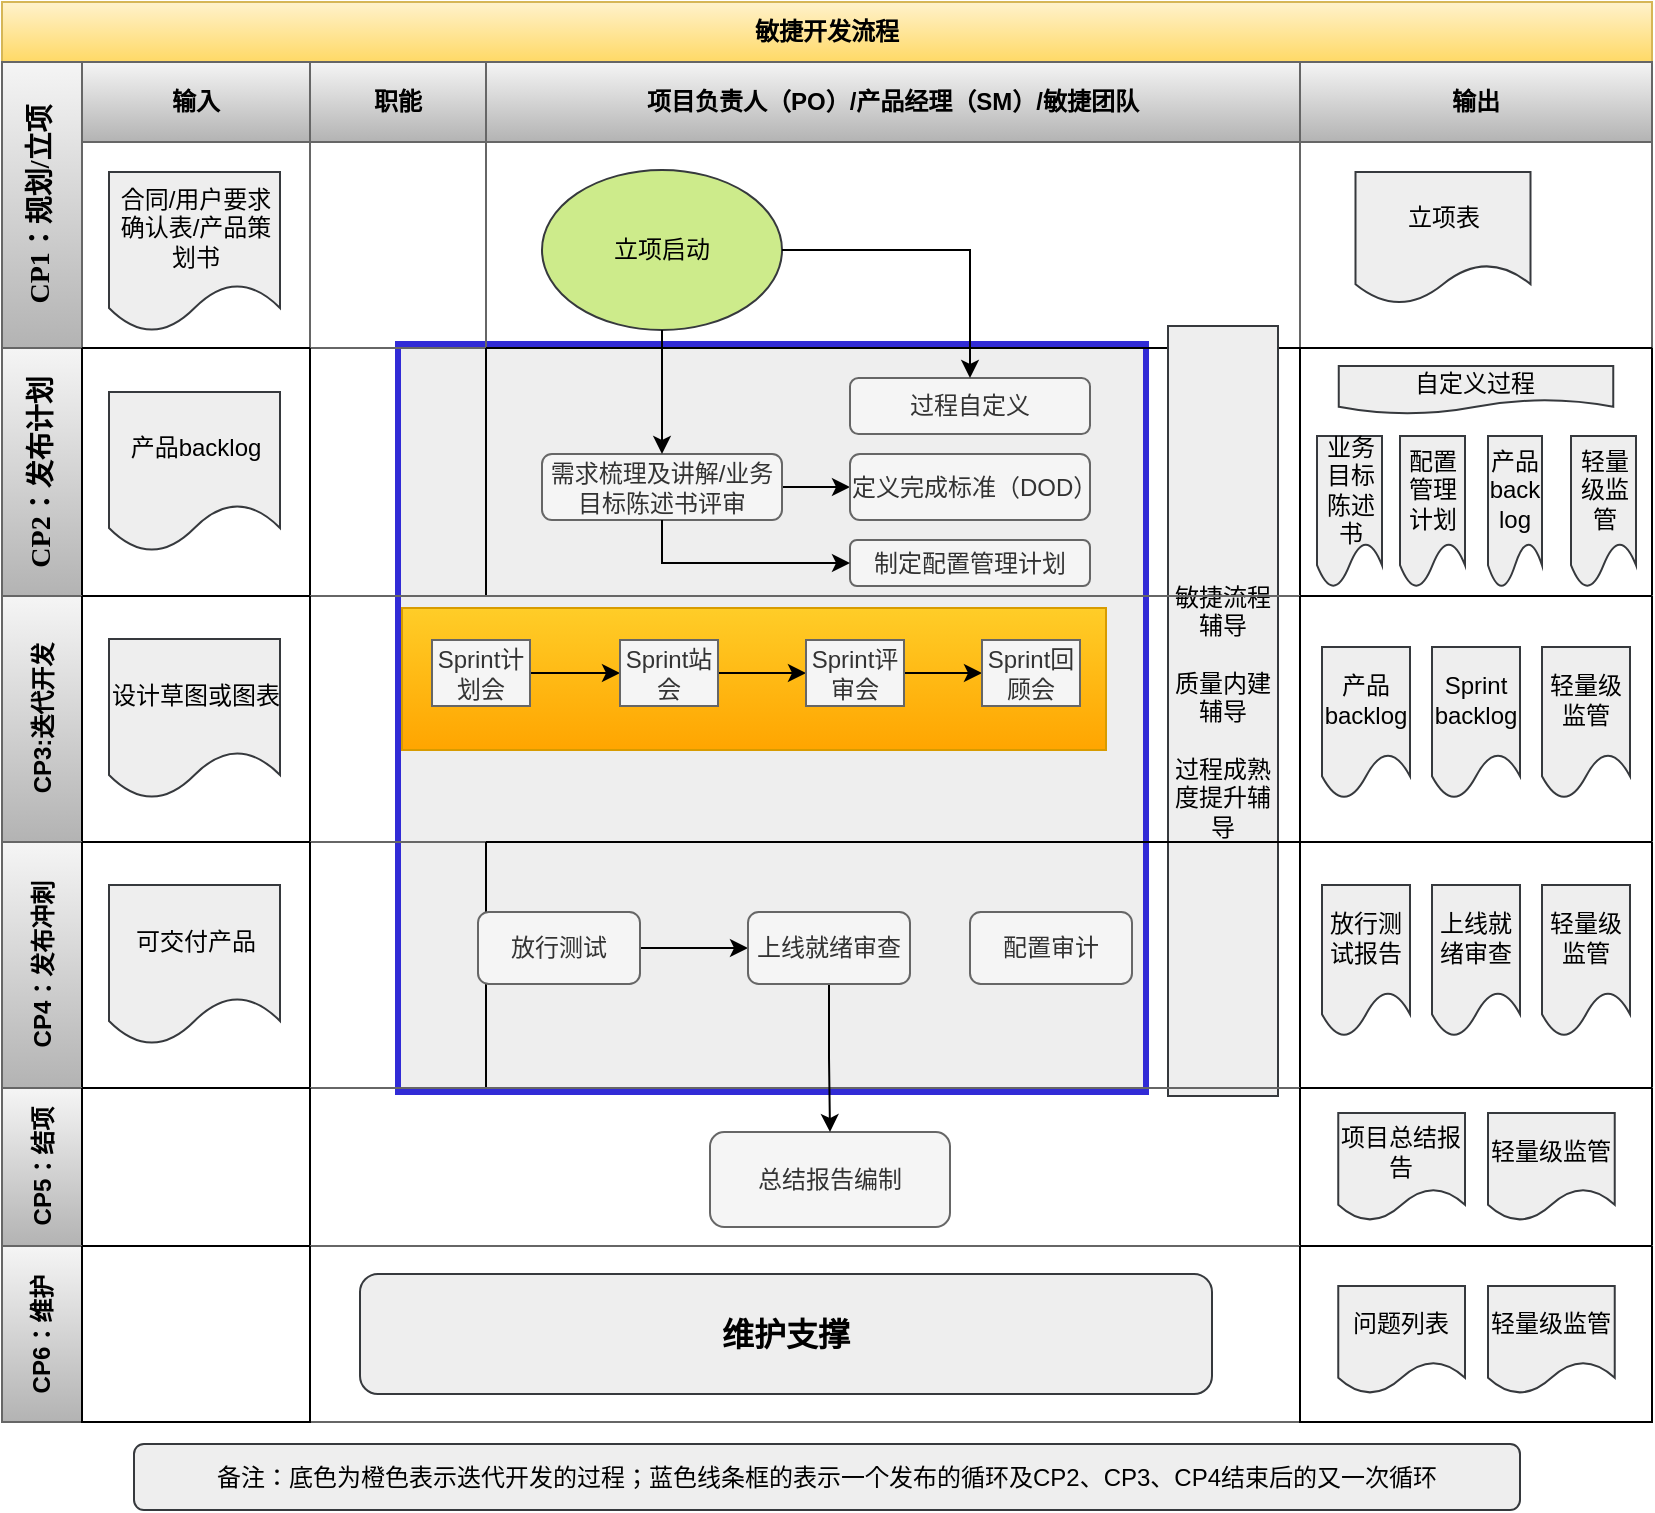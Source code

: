 <mxfile version="14.2.7" type="github">
  <diagram id="xMsZwE5U7lx6iym2p2ss" name="Page-1">
    <mxGraphModel dx="1038" dy="556" grid="1" gridSize="11" guides="1" tooltips="1" connect="1" arrows="1" fold="1" page="1" pageScale="1" pageWidth="827" pageHeight="1169" math="0" shadow="0">
      <root>
        <mxCell id="0" />
        <mxCell id="1" parent="0" />
        <mxCell id="d9clo69hiW4yOXyT_c3d-487" value="" style="rounded=0;whiteSpace=wrap;html=1;shadow=0;fillColor=#eeeeee;strokeWidth=3;strokeColor=#312BD6;" vertex="1" parent="1">
          <mxGeometry x="198" y="253" width="374" height="374" as="geometry" />
        </mxCell>
        <mxCell id="d9clo69hiW4yOXyT_c3d-7" value="敏捷开发流程" style="shape=table;childLayout=tableLayout;rowLines=0;columnLines=0;startSize=30;html=1;whiteSpace=wrap;collapsible=0;recursiveResize=0;expand=0;pointerEvents=0;fontStyle=1;align=center;strokeColor=#d6b656;gradientColor=#ffd966;fillColor=#fff2cc;" vertex="1" parent="1">
          <mxGeometry y="82" width="825" height="710" as="geometry" />
        </mxCell>
        <mxCell id="d9clo69hiW4yOXyT_c3d-8" value="&lt;font style=&quot;font-size: 14px&quot; face=&quot;Times New Roman&quot;&gt;CP1：规划/立项&lt;/font&gt;" style="swimlane;horizontal=0;points=[[0,0.5],[1,0.5]];portConstraint=eastwest;startSize=40;html=1;whiteSpace=wrap;collapsible=0;recursiveResize=0;expand=0;pointerEvents=0;fontStyle=1;gradientColor=#b3b3b3;fillColor=#f5f5f5;strokeColor=#666666;" vertex="1" parent="d9clo69hiW4yOXyT_c3d-7">
          <mxGeometry y="30" width="825" height="143" as="geometry" />
        </mxCell>
        <mxCell id="d9clo69hiW4yOXyT_c3d-9" value="输入" style="swimlane;connectable=0;startSize=40;html=1;whiteSpace=wrap;collapsible=0;recursiveResize=0;expand=0;pointerEvents=0;gradientColor=#b3b3b3;fillColor=#f5f5f5;strokeColor=#666666;" vertex="1" parent="d9clo69hiW4yOXyT_c3d-8">
          <mxGeometry x="40" width="114" height="143" as="geometry" />
        </mxCell>
        <mxCell id="d9clo69hiW4yOXyT_c3d-470" value="合同/用户要求确认表/产品策划书" style="shape=document;whiteSpace=wrap;html=1;boundedLbl=1;fillColor=#eeeeee;strokeColor=#36393d;" vertex="1" parent="d9clo69hiW4yOXyT_c3d-9">
          <mxGeometry x="13.5" y="55" width="85.5" height="80" as="geometry" />
        </mxCell>
        <mxCell id="d9clo69hiW4yOXyT_c3d-10" value="职能" style="swimlane;connectable=0;startSize=40;html=1;whiteSpace=wrap;collapsible=0;recursiveResize=0;expand=0;pointerEvents=0;gradientColor=#b3b3b3;fillColor=#f5f5f5;strokeColor=#666666;" vertex="1" parent="d9clo69hiW4yOXyT_c3d-8">
          <mxGeometry x="154" width="88" height="143" as="geometry" />
        </mxCell>
        <mxCell id="d9clo69hiW4yOXyT_c3d-11" value="项目负责人（PO）/产品经理（SM）/敏捷团队" style="swimlane;connectable=0;startSize=40;html=1;whiteSpace=wrap;collapsible=0;recursiveResize=0;expand=0;pointerEvents=0;gradientColor=#b3b3b3;fillColor=#f5f5f5;strokeColor=#666666;" vertex="1" parent="d9clo69hiW4yOXyT_c3d-8">
          <mxGeometry x="242" width="407" height="143" as="geometry" />
        </mxCell>
        <mxCell id="d9clo69hiW4yOXyT_c3d-475" value="立项启动" style="ellipse;whiteSpace=wrap;html=1;fillColor=#cdeb8b;strokeColor=#36393d;" vertex="1" parent="d9clo69hiW4yOXyT_c3d-11">
          <mxGeometry x="28" y="54" width="120" height="80" as="geometry" />
        </mxCell>
        <mxCell id="d9clo69hiW4yOXyT_c3d-446" value="输出" style="swimlane;connectable=0;startSize=40;html=1;whiteSpace=wrap;collapsible=0;recursiveResize=0;expand=0;pointerEvents=0;gradientColor=#b3b3b3;fillColor=#f5f5f5;strokeColor=#666666;" vertex="1" parent="d9clo69hiW4yOXyT_c3d-8">
          <mxGeometry x="649" width="176" height="143" as="geometry" />
        </mxCell>
        <mxCell id="d9clo69hiW4yOXyT_c3d-507" value="立项表" style="shape=document;whiteSpace=wrap;html=1;boundedLbl=1;fillColor=#eeeeee;strokeColor=#36393d;" vertex="1" parent="d9clo69hiW4yOXyT_c3d-446">
          <mxGeometry x="27.75" y="55" width="87.5" height="66" as="geometry" />
        </mxCell>
        <mxCell id="d9clo69hiW4yOXyT_c3d-12" value="&lt;font face=&quot;Times New Roman&quot; style=&quot;font-size: 14px&quot;&gt;CP2：发布计划&lt;/font&gt;" style="swimlane;horizontal=0;points=[[0,0.5],[1,0.5]];portConstraint=eastwest;startSize=40;html=1;whiteSpace=wrap;collapsible=0;recursiveResize=0;expand=0;pointerEvents=0;gradientColor=#b3b3b3;fillColor=#f5f5f5;strokeColor=#666666;" vertex="1" parent="d9clo69hiW4yOXyT_c3d-7">
          <mxGeometry y="173" width="825" height="124" as="geometry" />
        </mxCell>
        <mxCell id="d9clo69hiW4yOXyT_c3d-13" value="" style="swimlane;connectable=0;startSize=0;html=1;whiteSpace=wrap;collapsible=0;recursiveResize=0;expand=0;pointerEvents=0;" vertex="1" parent="d9clo69hiW4yOXyT_c3d-12">
          <mxGeometry x="40" width="114" height="124" as="geometry" />
        </mxCell>
        <mxCell id="d9clo69hiW4yOXyT_c3d-471" value="产品backlog" style="shape=document;whiteSpace=wrap;html=1;boundedLbl=1;fillColor=#eeeeee;strokeColor=#36393d;" vertex="1" parent="d9clo69hiW4yOXyT_c3d-13">
          <mxGeometry x="13.5" y="22" width="85.5" height="80" as="geometry" />
        </mxCell>
        <mxCell id="d9clo69hiW4yOXyT_c3d-14" value="" style="swimlane;connectable=0;startSize=0;html=1;whiteSpace=wrap;collapsible=0;recursiveResize=0;expand=0;pointerEvents=0;swimlaneLine=1;strokeColor=none;" vertex="1" parent="d9clo69hiW4yOXyT_c3d-12">
          <mxGeometry x="154" width="88" height="124" as="geometry" />
        </mxCell>
        <mxCell id="d9clo69hiW4yOXyT_c3d-15" value="" style="swimlane;connectable=0;startSize=0;html=1;whiteSpace=wrap;collapsible=0;recursiveResize=0;expand=0;pointerEvents=0;" vertex="1" parent="d9clo69hiW4yOXyT_c3d-12">
          <mxGeometry x="242" width="407" height="124" as="geometry" />
        </mxCell>
        <mxCell id="d9clo69hiW4yOXyT_c3d-479" value="" style="edgeStyle=orthogonalEdgeStyle;rounded=0;orthogonalLoop=1;jettySize=auto;html=1;" edge="1" parent="d9clo69hiW4yOXyT_c3d-15" source="d9clo69hiW4yOXyT_c3d-476" target="d9clo69hiW4yOXyT_c3d-478">
          <mxGeometry relative="1" as="geometry" />
        </mxCell>
        <mxCell id="d9clo69hiW4yOXyT_c3d-477" value="敏捷流程辅导&lt;br&gt;&lt;br&gt;质量内建辅导&lt;br&gt;&lt;br&gt;过程成熟度提升辅导" style="rounded=0;whiteSpace=wrap;html=1;fillColor=#eeeeee;strokeColor=#36393d;" vertex="1" parent="d9clo69hiW4yOXyT_c3d-15">
          <mxGeometry x="341" y="-11" width="55" height="385" as="geometry" />
        </mxCell>
        <mxCell id="d9clo69hiW4yOXyT_c3d-476" value="需求梳理及讲解/业务目标陈述书评审" style="rounded=1;whiteSpace=wrap;html=1;fillColor=#f5f5f5;strokeColor=#666666;fontColor=#333333;" vertex="1" parent="d9clo69hiW4yOXyT_c3d-15">
          <mxGeometry x="28" y="53" width="120" height="33" as="geometry" />
        </mxCell>
        <mxCell id="d9clo69hiW4yOXyT_c3d-482" value="过程自定义" style="whiteSpace=wrap;html=1;rounded=1;fillColor=#f5f5f5;strokeColor=#666666;fontColor=#333333;" vertex="1" parent="d9clo69hiW4yOXyT_c3d-15">
          <mxGeometry x="182" y="15" width="120" height="28" as="geometry" />
        </mxCell>
        <mxCell id="d9clo69hiW4yOXyT_c3d-478" value="定义完成标准（DOD）" style="whiteSpace=wrap;html=1;rounded=1;fillColor=#f5f5f5;strokeColor=#666666;fontColor=#333333;" vertex="1" parent="d9clo69hiW4yOXyT_c3d-15">
          <mxGeometry x="182" y="53" width="120" height="33" as="geometry" />
        </mxCell>
        <mxCell id="d9clo69hiW4yOXyT_c3d-480" value="制定配置管理计划" style="whiteSpace=wrap;html=1;rounded=1;fillColor=#f5f5f5;strokeColor=#666666;fontColor=#333333;" vertex="1" parent="d9clo69hiW4yOXyT_c3d-15">
          <mxGeometry x="182" y="96" width="120" height="23" as="geometry" />
        </mxCell>
        <mxCell id="d9clo69hiW4yOXyT_c3d-481" value="" style="edgeStyle=orthogonalEdgeStyle;rounded=0;orthogonalLoop=1;jettySize=auto;html=1;entryX=0;entryY=0.5;entryDx=0;entryDy=0;" edge="1" parent="d9clo69hiW4yOXyT_c3d-15" source="d9clo69hiW4yOXyT_c3d-476" target="d9clo69hiW4yOXyT_c3d-480">
          <mxGeometry relative="1" as="geometry">
            <mxPoint x="182" y="98" as="targetPoint" />
            <Array as="points">
              <mxPoint x="88" y="108" />
            </Array>
          </mxGeometry>
        </mxCell>
        <mxCell id="d9clo69hiW4yOXyT_c3d-447" style="swimlane;connectable=0;startSize=0;html=1;whiteSpace=wrap;collapsible=0;recursiveResize=0;expand=0;pointerEvents=0;" vertex="1" parent="d9clo69hiW4yOXyT_c3d-12">
          <mxGeometry x="649" width="176" height="124" as="geometry" />
        </mxCell>
        <mxCell id="d9clo69hiW4yOXyT_c3d-508" value="自定义过程" style="shape=document;whiteSpace=wrap;html=1;boundedLbl=1;fillColor=#eeeeee;strokeColor=#36393d;" vertex="1" parent="d9clo69hiW4yOXyT_c3d-447">
          <mxGeometry x="19.38" y="9" width="137.25" height="24" as="geometry" />
        </mxCell>
        <mxCell id="d9clo69hiW4yOXyT_c3d-509" value="业务目标陈述书" style="shape=document;whiteSpace=wrap;html=1;boundedLbl=1;fillColor=#eeeeee;strokeColor=#36393d;" vertex="1" parent="d9clo69hiW4yOXyT_c3d-447">
          <mxGeometry x="8.5" y="44" width="32.5" height="76" as="geometry" />
        </mxCell>
        <mxCell id="d9clo69hiW4yOXyT_c3d-512" value="配置管理计划" style="shape=document;whiteSpace=wrap;html=1;boundedLbl=1;fillColor=#eeeeee;strokeColor=#36393d;" vertex="1" parent="d9clo69hiW4yOXyT_c3d-447">
          <mxGeometry x="50" y="44" width="32.5" height="76" as="geometry" />
        </mxCell>
        <mxCell id="d9clo69hiW4yOXyT_c3d-513" value="产品back&lt;br&gt;log" style="shape=document;whiteSpace=wrap;html=1;boundedLbl=1;fillColor=#eeeeee;strokeColor=#36393d;" vertex="1" parent="d9clo69hiW4yOXyT_c3d-447">
          <mxGeometry x="94" y="44" width="27" height="76" as="geometry" />
        </mxCell>
        <mxCell id="d9clo69hiW4yOXyT_c3d-514" value="轻量级监管" style="shape=document;whiteSpace=wrap;html=1;boundedLbl=1;fillColor=#eeeeee;strokeColor=#36393d;" vertex="1" parent="d9clo69hiW4yOXyT_c3d-447">
          <mxGeometry x="135.5" y="44" width="32.5" height="76" as="geometry" />
        </mxCell>
        <mxCell id="d9clo69hiW4yOXyT_c3d-16" value="CP3:迭代开发" style="swimlane;horizontal=0;points=[[0,0.5],[1,0.5]];portConstraint=eastwest;startSize=40;html=1;whiteSpace=wrap;collapsible=0;recursiveResize=0;expand=0;pointerEvents=0;gradientColor=#b3b3b3;fillColor=#f5f5f5;strokeColor=#666666;" vertex="1" parent="d9clo69hiW4yOXyT_c3d-7">
          <mxGeometry y="297" width="825" height="123" as="geometry" />
        </mxCell>
        <mxCell id="d9clo69hiW4yOXyT_c3d-17" value="" style="swimlane;connectable=0;startSize=0;html=1;whiteSpace=wrap;collapsible=0;recursiveResize=0;expand=0;pointerEvents=0;" vertex="1" parent="d9clo69hiW4yOXyT_c3d-16">
          <mxGeometry x="40" width="114" height="123" as="geometry" />
        </mxCell>
        <mxCell id="d9clo69hiW4yOXyT_c3d-472" value="设计草图或图表" style="shape=document;whiteSpace=wrap;html=1;boundedLbl=1;fillColor=#eeeeee;strokeColor=#36393d;" vertex="1" parent="d9clo69hiW4yOXyT_c3d-17">
          <mxGeometry x="13.5" y="21.5" width="85.5" height="80" as="geometry" />
        </mxCell>
        <mxCell id="d9clo69hiW4yOXyT_c3d-18" value="" style="swimlane;connectable=0;startSize=0;html=1;whiteSpace=wrap;collapsible=0;recursiveResize=0;expand=0;pointerEvents=0;strokeColor=none;" vertex="1" parent="d9clo69hiW4yOXyT_c3d-16">
          <mxGeometry x="154" width="88" height="123" as="geometry" />
        </mxCell>
        <mxCell id="d9clo69hiW4yOXyT_c3d-19" value="" style="swimlane;connectable=0;startSize=0;html=1;whiteSpace=wrap;collapsible=0;recursiveResize=0;expand=0;pointerEvents=0;gradientColor=#ffa500;fillColor=none;strokeColor=none;" vertex="1" parent="d9clo69hiW4yOXyT_c3d-16">
          <mxGeometry x="242" width="407" height="123" as="geometry" />
        </mxCell>
        <mxCell id="d9clo69hiW4yOXyT_c3d-488" value="" style="rounded=0;whiteSpace=wrap;html=1;shadow=0;strokeColor=#d79b00;fillColor=#ffcd28;gradientColor=#ffa500;" vertex="1" parent="d9clo69hiW4yOXyT_c3d-19">
          <mxGeometry x="-42" y="6" width="352" height="71" as="geometry" />
        </mxCell>
        <mxCell id="d9clo69hiW4yOXyT_c3d-496" style="edgeStyle=orthogonalEdgeStyle;rounded=0;orthogonalLoop=1;jettySize=auto;html=1;entryX=0;entryY=0.5;entryDx=0;entryDy=0;" edge="1" parent="d9clo69hiW4yOXyT_c3d-19" source="d9clo69hiW4yOXyT_c3d-489" target="d9clo69hiW4yOXyT_c3d-494">
          <mxGeometry relative="1" as="geometry" />
        </mxCell>
        <mxCell id="d9clo69hiW4yOXyT_c3d-489" value="Sprint计划会" style="rounded=0;whiteSpace=wrap;html=1;shadow=0;fillColor=#f5f5f5;strokeColor=#666666;fontColor=#333333;" vertex="1" parent="d9clo69hiW4yOXyT_c3d-19">
          <mxGeometry x="-27" y="22" width="49" height="33" as="geometry" />
        </mxCell>
        <mxCell id="d9clo69hiW4yOXyT_c3d-497" style="edgeStyle=orthogonalEdgeStyle;rounded=0;orthogonalLoop=1;jettySize=auto;html=1;entryX=0;entryY=0.5;entryDx=0;entryDy=0;" edge="1" parent="d9clo69hiW4yOXyT_c3d-19" source="d9clo69hiW4yOXyT_c3d-494" target="d9clo69hiW4yOXyT_c3d-493">
          <mxGeometry relative="1" as="geometry" />
        </mxCell>
        <mxCell id="d9clo69hiW4yOXyT_c3d-494" value="Sprint站会" style="rounded=0;whiteSpace=wrap;html=1;shadow=0;fillColor=#f5f5f5;strokeColor=#666666;fontColor=#333333;" vertex="1" parent="d9clo69hiW4yOXyT_c3d-19">
          <mxGeometry x="67" y="22" width="49" height="33" as="geometry" />
        </mxCell>
        <mxCell id="d9clo69hiW4yOXyT_c3d-498" style="edgeStyle=orthogonalEdgeStyle;rounded=0;orthogonalLoop=1;jettySize=auto;html=1;entryX=0;entryY=0.5;entryDx=0;entryDy=0;" edge="1" parent="d9clo69hiW4yOXyT_c3d-19" source="d9clo69hiW4yOXyT_c3d-493" target="d9clo69hiW4yOXyT_c3d-495">
          <mxGeometry relative="1" as="geometry" />
        </mxCell>
        <mxCell id="d9clo69hiW4yOXyT_c3d-493" value="Sprint评审会" style="rounded=0;whiteSpace=wrap;html=1;shadow=0;fillColor=#f5f5f5;strokeColor=#666666;fontColor=#333333;" vertex="1" parent="d9clo69hiW4yOXyT_c3d-19">
          <mxGeometry x="160" y="22" width="49" height="33" as="geometry" />
        </mxCell>
        <mxCell id="d9clo69hiW4yOXyT_c3d-495" value="Sprint回顾会" style="rounded=0;whiteSpace=wrap;html=1;shadow=0;fillColor=#f5f5f5;strokeColor=#666666;fontColor=#333333;" vertex="1" parent="d9clo69hiW4yOXyT_c3d-19">
          <mxGeometry x="248" y="22" width="49" height="33" as="geometry" />
        </mxCell>
        <mxCell id="d9clo69hiW4yOXyT_c3d-448" style="swimlane;connectable=0;startSize=0;html=1;whiteSpace=wrap;collapsible=0;recursiveResize=0;expand=0;pointerEvents=0;" vertex="1" parent="d9clo69hiW4yOXyT_c3d-16">
          <mxGeometry x="649" width="176" height="123" as="geometry" />
        </mxCell>
        <mxCell id="d9clo69hiW4yOXyT_c3d-515" value="轻量级监管" style="shape=document;whiteSpace=wrap;html=1;boundedLbl=1;fillColor=#eeeeee;strokeColor=#36393d;" vertex="1" parent="d9clo69hiW4yOXyT_c3d-448">
          <mxGeometry x="121" y="25.5" width="44" height="76" as="geometry" />
        </mxCell>
        <mxCell id="d9clo69hiW4yOXyT_c3d-516" value="Sprint&lt;br&gt;backlog" style="shape=document;whiteSpace=wrap;html=1;boundedLbl=1;fillColor=#eeeeee;strokeColor=#36393d;" vertex="1" parent="d9clo69hiW4yOXyT_c3d-448">
          <mxGeometry x="66" y="25.5" width="44" height="76" as="geometry" />
        </mxCell>
        <mxCell id="d9clo69hiW4yOXyT_c3d-517" value="产品backlog" style="shape=document;whiteSpace=wrap;html=1;boundedLbl=1;fillColor=#eeeeee;strokeColor=#36393d;" vertex="1" parent="d9clo69hiW4yOXyT_c3d-448">
          <mxGeometry x="11" y="25.5" width="44" height="76" as="geometry" />
        </mxCell>
        <mxCell id="d9clo69hiW4yOXyT_c3d-449" value="CP4：发布冲刺" style="swimlane;horizontal=0;points=[[0,0.5],[1,0.5]];portConstraint=eastwest;startSize=40;html=1;whiteSpace=wrap;collapsible=0;recursiveResize=0;expand=0;pointerEvents=0;gradientColor=#b3b3b3;fillColor=#f5f5f5;strokeColor=#666666;" vertex="1" parent="d9clo69hiW4yOXyT_c3d-7">
          <mxGeometry y="420" width="825" height="123" as="geometry" />
        </mxCell>
        <mxCell id="d9clo69hiW4yOXyT_c3d-450" style="swimlane;connectable=0;startSize=0;html=1;whiteSpace=wrap;collapsible=0;recursiveResize=0;expand=0;pointerEvents=0;" vertex="1" parent="d9clo69hiW4yOXyT_c3d-449">
          <mxGeometry x="40" width="114" height="123" as="geometry" />
        </mxCell>
        <mxCell id="d9clo69hiW4yOXyT_c3d-473" value="可交付产品" style="shape=document;whiteSpace=wrap;html=1;boundedLbl=1;fillColor=#eeeeee;strokeColor=#36393d;" vertex="1" parent="d9clo69hiW4yOXyT_c3d-450">
          <mxGeometry x="13.5" y="21.5" width="85.5" height="80" as="geometry" />
        </mxCell>
        <mxCell id="d9clo69hiW4yOXyT_c3d-451" style="swimlane;connectable=0;startSize=0;html=1;whiteSpace=wrap;collapsible=0;recursiveResize=0;expand=0;pointerEvents=0;strokeColor=none;swimlaneLine=1;" vertex="1" parent="d9clo69hiW4yOXyT_c3d-449">
          <mxGeometry x="154" width="88" height="123" as="geometry" />
        </mxCell>
        <mxCell id="d9clo69hiW4yOXyT_c3d-452" style="swimlane;connectable=0;startSize=0;html=1;whiteSpace=wrap;collapsible=0;recursiveResize=0;expand=0;pointerEvents=0;" vertex="1" parent="d9clo69hiW4yOXyT_c3d-449">
          <mxGeometry x="242" width="407" height="123" as="geometry" />
        </mxCell>
        <mxCell id="d9clo69hiW4yOXyT_c3d-453" style="swimlane;connectable=0;startSize=0;html=1;whiteSpace=wrap;collapsible=0;recursiveResize=0;expand=0;pointerEvents=0;" vertex="1" parent="d9clo69hiW4yOXyT_c3d-449">
          <mxGeometry x="649" width="176" height="123" as="geometry" />
        </mxCell>
        <mxCell id="d9clo69hiW4yOXyT_c3d-518" value="放行测试报告" style="shape=document;whiteSpace=wrap;html=1;boundedLbl=1;fillColor=#eeeeee;strokeColor=#36393d;" vertex="1" parent="d9clo69hiW4yOXyT_c3d-453">
          <mxGeometry x="11" y="21.5" width="44" height="76" as="geometry" />
        </mxCell>
        <mxCell id="d9clo69hiW4yOXyT_c3d-519" value="上线就绪审查" style="shape=document;whiteSpace=wrap;html=1;boundedLbl=1;fillColor=#eeeeee;strokeColor=#36393d;" vertex="1" parent="d9clo69hiW4yOXyT_c3d-453">
          <mxGeometry x="66" y="21.5" width="44" height="76" as="geometry" />
        </mxCell>
        <mxCell id="d9clo69hiW4yOXyT_c3d-520" value="轻量级监管" style="shape=document;whiteSpace=wrap;html=1;boundedLbl=1;fillColor=#eeeeee;strokeColor=#36393d;" vertex="1" parent="d9clo69hiW4yOXyT_c3d-453">
          <mxGeometry x="121" y="21.5" width="44" height="76" as="geometry" />
        </mxCell>
        <mxCell id="d9clo69hiW4yOXyT_c3d-454" value="CP5：结项" style="swimlane;horizontal=0;points=[[0,0.5],[1,0.5]];portConstraint=eastwest;startSize=40;html=1;whiteSpace=wrap;collapsible=0;recursiveResize=0;expand=0;pointerEvents=0;gradientColor=#b3b3b3;fillColor=#f5f5f5;strokeColor=#666666;" vertex="1" parent="d9clo69hiW4yOXyT_c3d-7">
          <mxGeometry y="543" width="825" height="79" as="geometry" />
        </mxCell>
        <mxCell id="d9clo69hiW4yOXyT_c3d-455" style="swimlane;connectable=0;startSize=0;html=1;whiteSpace=wrap;collapsible=0;recursiveResize=0;expand=0;pointerEvents=0;" vertex="1" parent="d9clo69hiW4yOXyT_c3d-454">
          <mxGeometry x="40" width="114" height="79" as="geometry" />
        </mxCell>
        <mxCell id="d9clo69hiW4yOXyT_c3d-456" style="swimlane;connectable=0;startSize=0;html=1;whiteSpace=wrap;collapsible=0;recursiveResize=0;expand=0;pointerEvents=0;strokeColor=none;" vertex="1" parent="d9clo69hiW4yOXyT_c3d-454">
          <mxGeometry x="154" width="88" height="79" as="geometry" />
        </mxCell>
        <mxCell id="d9clo69hiW4yOXyT_c3d-457" style="swimlane;connectable=0;startSize=0;html=1;whiteSpace=wrap;collapsible=0;recursiveResize=0;expand=0;pointerEvents=0;strokeColor=none;" vertex="1" parent="d9clo69hiW4yOXyT_c3d-454">
          <mxGeometry x="242" width="407" height="79" as="geometry" />
        </mxCell>
        <mxCell id="d9clo69hiW4yOXyT_c3d-504" value="总结报告编制" style="rounded=1;whiteSpace=wrap;html=1;shadow=0;fillColor=#f5f5f5;strokeColor=#666666;fontColor=#333333;" vertex="1" parent="d9clo69hiW4yOXyT_c3d-457">
          <mxGeometry x="112" y="22" width="120" height="47.5" as="geometry" />
        </mxCell>
        <mxCell id="d9clo69hiW4yOXyT_c3d-458" style="swimlane;connectable=0;startSize=0;html=1;whiteSpace=wrap;collapsible=0;recursiveResize=0;expand=0;pointerEvents=0;" vertex="1" parent="d9clo69hiW4yOXyT_c3d-454">
          <mxGeometry x="649" width="176" height="79" as="geometry" />
        </mxCell>
        <mxCell id="d9clo69hiW4yOXyT_c3d-521" value="轻量级监管" style="shape=document;whiteSpace=wrap;html=1;boundedLbl=1;fillColor=#eeeeee;strokeColor=#36393d;" vertex="1" parent="d9clo69hiW4yOXyT_c3d-458">
          <mxGeometry x="94" y="12.5" width="63.37" height="54" as="geometry" />
        </mxCell>
        <mxCell id="d9clo69hiW4yOXyT_c3d-523" value="项目总结报告" style="shape=document;whiteSpace=wrap;html=1;boundedLbl=1;fillColor=#eeeeee;strokeColor=#36393d;" vertex="1" parent="d9clo69hiW4yOXyT_c3d-458">
          <mxGeometry x="19.13" y="12.5" width="63.37" height="54" as="geometry" />
        </mxCell>
        <mxCell id="d9clo69hiW4yOXyT_c3d-459" value="CP6：维护" style="swimlane;horizontal=0;points=[[0,0.5],[1,0.5]];portConstraint=eastwest;startSize=40;html=1;whiteSpace=wrap;collapsible=0;recursiveResize=0;expand=0;pointerEvents=0;gradientColor=#b3b3b3;fillColor=#f5f5f5;strokeColor=#666666;" vertex="1" parent="d9clo69hiW4yOXyT_c3d-7">
          <mxGeometry y="622" width="825" height="88" as="geometry" />
        </mxCell>
        <mxCell id="d9clo69hiW4yOXyT_c3d-460" style="swimlane;connectable=0;startSize=0;html=1;whiteSpace=wrap;collapsible=0;recursiveResize=0;expand=0;pointerEvents=0;" vertex="1" parent="d9clo69hiW4yOXyT_c3d-459">
          <mxGeometry x="40" width="114" height="88" as="geometry" />
        </mxCell>
        <mxCell id="d9clo69hiW4yOXyT_c3d-461" style="swimlane;connectable=0;startSize=0;html=1;whiteSpace=wrap;collapsible=0;recursiveResize=0;expand=0;pointerEvents=0;strokeColor=none;" vertex="1" parent="d9clo69hiW4yOXyT_c3d-459">
          <mxGeometry x="154" width="88" height="88" as="geometry" />
        </mxCell>
        <mxCell id="d9clo69hiW4yOXyT_c3d-462" style="swimlane;connectable=0;startSize=0;html=1;whiteSpace=wrap;collapsible=0;recursiveResize=0;expand=0;pointerEvents=0;strokeColor=none;" vertex="1" parent="d9clo69hiW4yOXyT_c3d-459">
          <mxGeometry x="242" width="407" height="88" as="geometry" />
        </mxCell>
        <mxCell id="d9clo69hiW4yOXyT_c3d-506" value="&lt;b&gt;&lt;font style=&quot;font-size: 16px&quot;&gt;维护支撑&lt;/font&gt;&lt;/b&gt;" style="rounded=1;whiteSpace=wrap;html=1;shadow=0;fillColor=#eeeeee;strokeColor=#36393d;" vertex="1" parent="d9clo69hiW4yOXyT_c3d-462">
          <mxGeometry x="-63" y="14" width="426" height="60" as="geometry" />
        </mxCell>
        <mxCell id="d9clo69hiW4yOXyT_c3d-463" style="swimlane;connectable=0;startSize=0;html=1;whiteSpace=wrap;collapsible=0;recursiveResize=0;expand=0;pointerEvents=0;" vertex="1" parent="d9clo69hiW4yOXyT_c3d-459">
          <mxGeometry x="649" width="176" height="88" as="geometry" />
        </mxCell>
        <mxCell id="d9clo69hiW4yOXyT_c3d-524" value="轻量级监管" style="shape=document;whiteSpace=wrap;html=1;boundedLbl=1;fillColor=#eeeeee;strokeColor=#36393d;" vertex="1" parent="d9clo69hiW4yOXyT_c3d-463">
          <mxGeometry x="94" y="20" width="63.37" height="54" as="geometry" />
        </mxCell>
        <mxCell id="d9clo69hiW4yOXyT_c3d-525" value="问题列表" style="shape=document;whiteSpace=wrap;html=1;boundedLbl=1;fillColor=#eeeeee;strokeColor=#36393d;" vertex="1" parent="d9clo69hiW4yOXyT_c3d-463">
          <mxGeometry x="19.13" y="20" width="63.37" height="54" as="geometry" />
        </mxCell>
        <mxCell id="d9clo69hiW4yOXyT_c3d-483" style="edgeStyle=orthogonalEdgeStyle;rounded=0;orthogonalLoop=1;jettySize=auto;html=1;entryX=0.5;entryY=0;entryDx=0;entryDy=0;" edge="1" parent="d9clo69hiW4yOXyT_c3d-7" source="d9clo69hiW4yOXyT_c3d-475" target="d9clo69hiW4yOXyT_c3d-482">
          <mxGeometry relative="1" as="geometry" />
        </mxCell>
        <mxCell id="d9clo69hiW4yOXyT_c3d-484" style="edgeStyle=orthogonalEdgeStyle;rounded=0;orthogonalLoop=1;jettySize=auto;html=1;entryX=0.5;entryY=0;entryDx=0;entryDy=0;" edge="1" parent="d9clo69hiW4yOXyT_c3d-7" source="d9clo69hiW4yOXyT_c3d-475" target="d9clo69hiW4yOXyT_c3d-476">
          <mxGeometry relative="1" as="geometry" />
        </mxCell>
        <mxCell id="d9clo69hiW4yOXyT_c3d-503" style="edgeStyle=orthogonalEdgeStyle;rounded=0;orthogonalLoop=1;jettySize=auto;html=1;entryX=0;entryY=0.5;entryDx=0;entryDy=0;" edge="1" parent="1" source="d9clo69hiW4yOXyT_c3d-499" target="d9clo69hiW4yOXyT_c3d-501">
          <mxGeometry relative="1" as="geometry" />
        </mxCell>
        <mxCell id="d9clo69hiW4yOXyT_c3d-499" value="放行测试" style="rounded=1;whiteSpace=wrap;html=1;shadow=0;fillColor=#f5f5f5;strokeColor=#666666;fontColor=#333333;" vertex="1" parent="1">
          <mxGeometry x="238" y="537" width="81" height="36" as="geometry" />
        </mxCell>
        <mxCell id="d9clo69hiW4yOXyT_c3d-505" style="edgeStyle=orthogonalEdgeStyle;rounded=0;orthogonalLoop=1;jettySize=auto;html=1;entryX=0.5;entryY=0;entryDx=0;entryDy=0;" edge="1" parent="1" source="d9clo69hiW4yOXyT_c3d-501" target="d9clo69hiW4yOXyT_c3d-504">
          <mxGeometry relative="1" as="geometry" />
        </mxCell>
        <mxCell id="d9clo69hiW4yOXyT_c3d-501" value="上线就绪审查" style="rounded=1;whiteSpace=wrap;html=1;shadow=0;fillColor=#f5f5f5;strokeColor=#666666;fontColor=#333333;" vertex="1" parent="1">
          <mxGeometry x="373" y="537" width="81" height="36" as="geometry" />
        </mxCell>
        <mxCell id="d9clo69hiW4yOXyT_c3d-502" value="配置审计" style="rounded=1;whiteSpace=wrap;html=1;shadow=0;fillColor=#f5f5f5;strokeColor=#666666;fontColor=#333333;" vertex="1" parent="1">
          <mxGeometry x="484" y="537" width="81" height="36" as="geometry" />
        </mxCell>
        <mxCell id="d9clo69hiW4yOXyT_c3d-469" value="备注：底色为橙色表示迭代开发的过程；蓝色线条框的表示一个发布的循环及CP2、CP3、CP4结束后的又一次循环" style="rounded=1;whiteSpace=wrap;html=1;fillColor=#eeeeee;strokeColor=#36393d;" vertex="1" parent="1">
          <mxGeometry x="66" y="803" width="693" height="33" as="geometry" />
        </mxCell>
      </root>
    </mxGraphModel>
  </diagram>
</mxfile>
